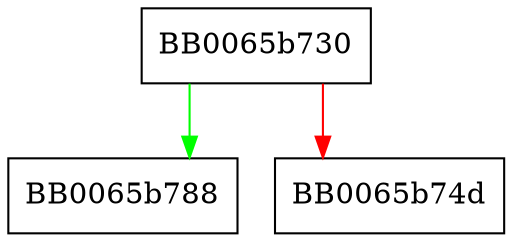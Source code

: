 digraph X509_print_fp {
  node [shape="box"];
  graph [splines=ortho];
  BB0065b730 -> BB0065b788 [color="green"];
  BB0065b730 -> BB0065b74d [color="red"];
}